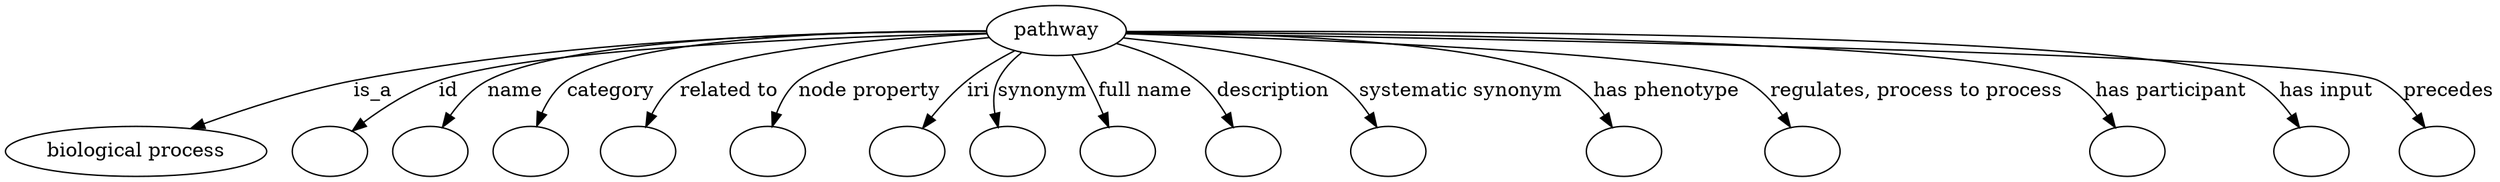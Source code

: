 digraph {
	graph [bb="0,0,1482.2,122"];
	node [label="\N"];
	pathway	 [height=0.5,
		label=pathway,
		pos="656.2,104",
		width=1.1129];
	"biological process"	 [height=0.5,
		pos="74.205,18",
		width=2.0612];
	pathway -> "biological process"	 [label=is_a,
		lp="241.48,61",
		pos="e,113.48,33.377 616.42,101.8 525.18,96.565 303.07,82.706 229.65,68 193.16,60.689 153.21,47.726 122.95,36.831"];
	id	 [color=black,
		height=0.5,
		label="",
		pos="193.2,18",
		width=0.75];
	pathway -> id	 [color=black,
		label=id,
		lp="294.65,61",
		pos="e,212.29,30.882 616.24,102.03 534.09,97.672 348.87,86.122 288.32,68 264.31,60.817 239.32,47.408 220.98,36.284",
		style=solid];
	name	 [color=black,
		height=0.5,
		label="",
		pos="265.2,18",
		width=0.75];
	pathway -> name	 [color=black,
		label=name,
		lp="339.36,61",
		pos="e,278.91,33.958 615.97,102.6 539.35,99.439 375.52,90.244 323.89,68 309.78,61.923 296.53,51.248 286.2,41.318",
		style=solid];
	category	 [color=black,
		height=0.5,
		label="",
		pos="337.2,18",
		width=0.75];
	pathway -> category	 [color=black,
		label=category,
		lp="397.3,61",
		pos="e,344.95,35.265 616.16,102.81 548.06,100.16 413.18,91.963 373.01,68 363.52,62.339 355.85,53.082 350.08,44.063",
		style=solid];
	"related to"	 [color=black,
		height=0.5,
		label="",
		pos="409.2,18",
		width=0.75];
	pathway -> "related to"	 [color=black,
		label="related to",
		lp="464.44,61",
		pos="e,414.98,36.033 616.46,101.52 561.53,97.42 465.97,87.648 437.73,68 429.66,62.384 423.58,53.697 419.15,45.13",
		style=solid];
	"node property"	 [color=black,
		height=0.5,
		label="",
		pos="481.2,18",
		width=0.75];
	pathway -> "node property"	 [color=black,
		label="node property",
		lp="544.28,61",
		pos="e,485.62,36.212 617.63,98.67 578.76,92.635 522.16,81.818 505.06,68 497.97,62.264 492.85,53.912 489.23,45.671",
		style=solid];
	iri	 [color=black,
		height=0.5,
		label="",
		pos="553.2,18",
		width=0.75];
	pathway -> iri	 [color=black,
		label=iri,
		lp="607.43,61",
		pos="e,566.5,33.797 631.6,89.757 621.65,83.564 610.3,75.92 600.76,68 591.17,60.029 581.51,50.271 573.43,41.497",
		style=solid];
	synonym	 [color=black,
		height=0.5,
		label="",
		pos="625.2,18",
		width=0.75];
	pathway -> synonym	 [color=black,
		label=synonym,
		lp="645.87,61",
		pos="e,619.2,35.732 635.21,88.612 629.08,82.898 623.15,75.869 619.87,68 616.99,61.099 616.63,53.22 617.44,45.789",
		style=solid];
	"full name"	 [color=black,
		height=0.5,
		label="",
		pos="697.2,18",
		width=0.75];
	pathway -> "full name"	 [color=black,
		label="full name",
		lp="705.83,61",
		pos="e,689,35.21 664.7,86.181 670.44,74.145 678.11,58.047 684.56,44.515",
		style=solid];
	description	 [color=black,
		height=0.5,
		label="",
		pos="769.2,18",
		width=0.75];
	pathway -> description	 [color=black,
		label=description,
		lp="780.31,61",
		pos="e,760.84,35.565 689.74,93.75 705.06,87.916 722.75,79.451 736.2,68 743.88,61.465 750.48,52.71 755.71,44.353",
		style=solid];
	"systematic synonym"	 [color=black,
		height=0.5,
		label="",
		pos="854.2,18",
		width=0.75];
	pathway -> "systematic synonym"	 [color=black,
		label="systematic synonym",
		lp="888.17,61",
		pos="e,844.86,35.371 694.35,98.389 734.77,91.919 795.43,80.55 815.2,68 824.69,61.983 832.8,52.823 839.14,43.98",
		style=solid];
	"has phenotype"	 [color=black,
		height=0.5,
		label="",
		pos="991.2,18",
		width=0.75];
	pathway -> "has phenotype"	 [color=black,
		label="has phenotype",
		lp="1006.4,61",
		pos="e,981.42,35.32 696.33,102.67 766.11,99.782 906.47,91.192 949.2,68 959.73,62.287 968.72,52.773 975.65,43.568",
		style=solid];
	"regulates, process to process"	 [color=black,
		height=0.5,
		label="",
		pos="1094.2,18",
		width=0.75];
	pathway -> "regulates, process to process"	 [color=black,
		label="regulates, process to process",
		lp="1147.9,61",
		pos="e,1084.2,34.978 696.23,102.02 790.15,97.142 1019.2,83.772 1050.2,68 1061.3,62.385 1070.8,52.707 1078.1,43.352",
		style=solid];
	"has participant"	 [color=black,
		height=0.5,
		label="",
		pos="1276.2,18",
		width=0.75];
	pathway -> "has participant"	 [color=black,
		label="has participant",
		lp="1292.2,61",
		pos="e,1265.9,35.112 696.66,103.23 819.61,100.64 1183.4,91.098 1231.2,68 1242.6,62.497 1252.4,52.704 1259.9,43.234",
		style=solid];
	"has input"	 [color=black,
		height=0.5,
		label="",
		pos="1381.2,18",
		width=0.75];
	pathway -> "has input"	 [color=black,
		label="has input",
		lp="1381.7,61",
		pos="e,1371.3,35.149 696.67,103.68 834.41,102.34 1279.7,95.865 1337.2,68 1348.5,62.543 1358.1,52.757 1365.4,43.28",
		style=solid];
	precedes	 [color=black,
		height=0.5,
		label="",
		pos="1455.2,18",
		width=0.75];
	pathway -> precedes	 [color=black,
		label=precedes,
		lp="1453.7,61",
		pos="e,1445.3,35.172 696.41,102.95 848.11,98.882 1378.8,83.591 1411.2,68 1422.5,62.572 1432.1,52.791 1439.4,43.309",
		style=solid];
}
